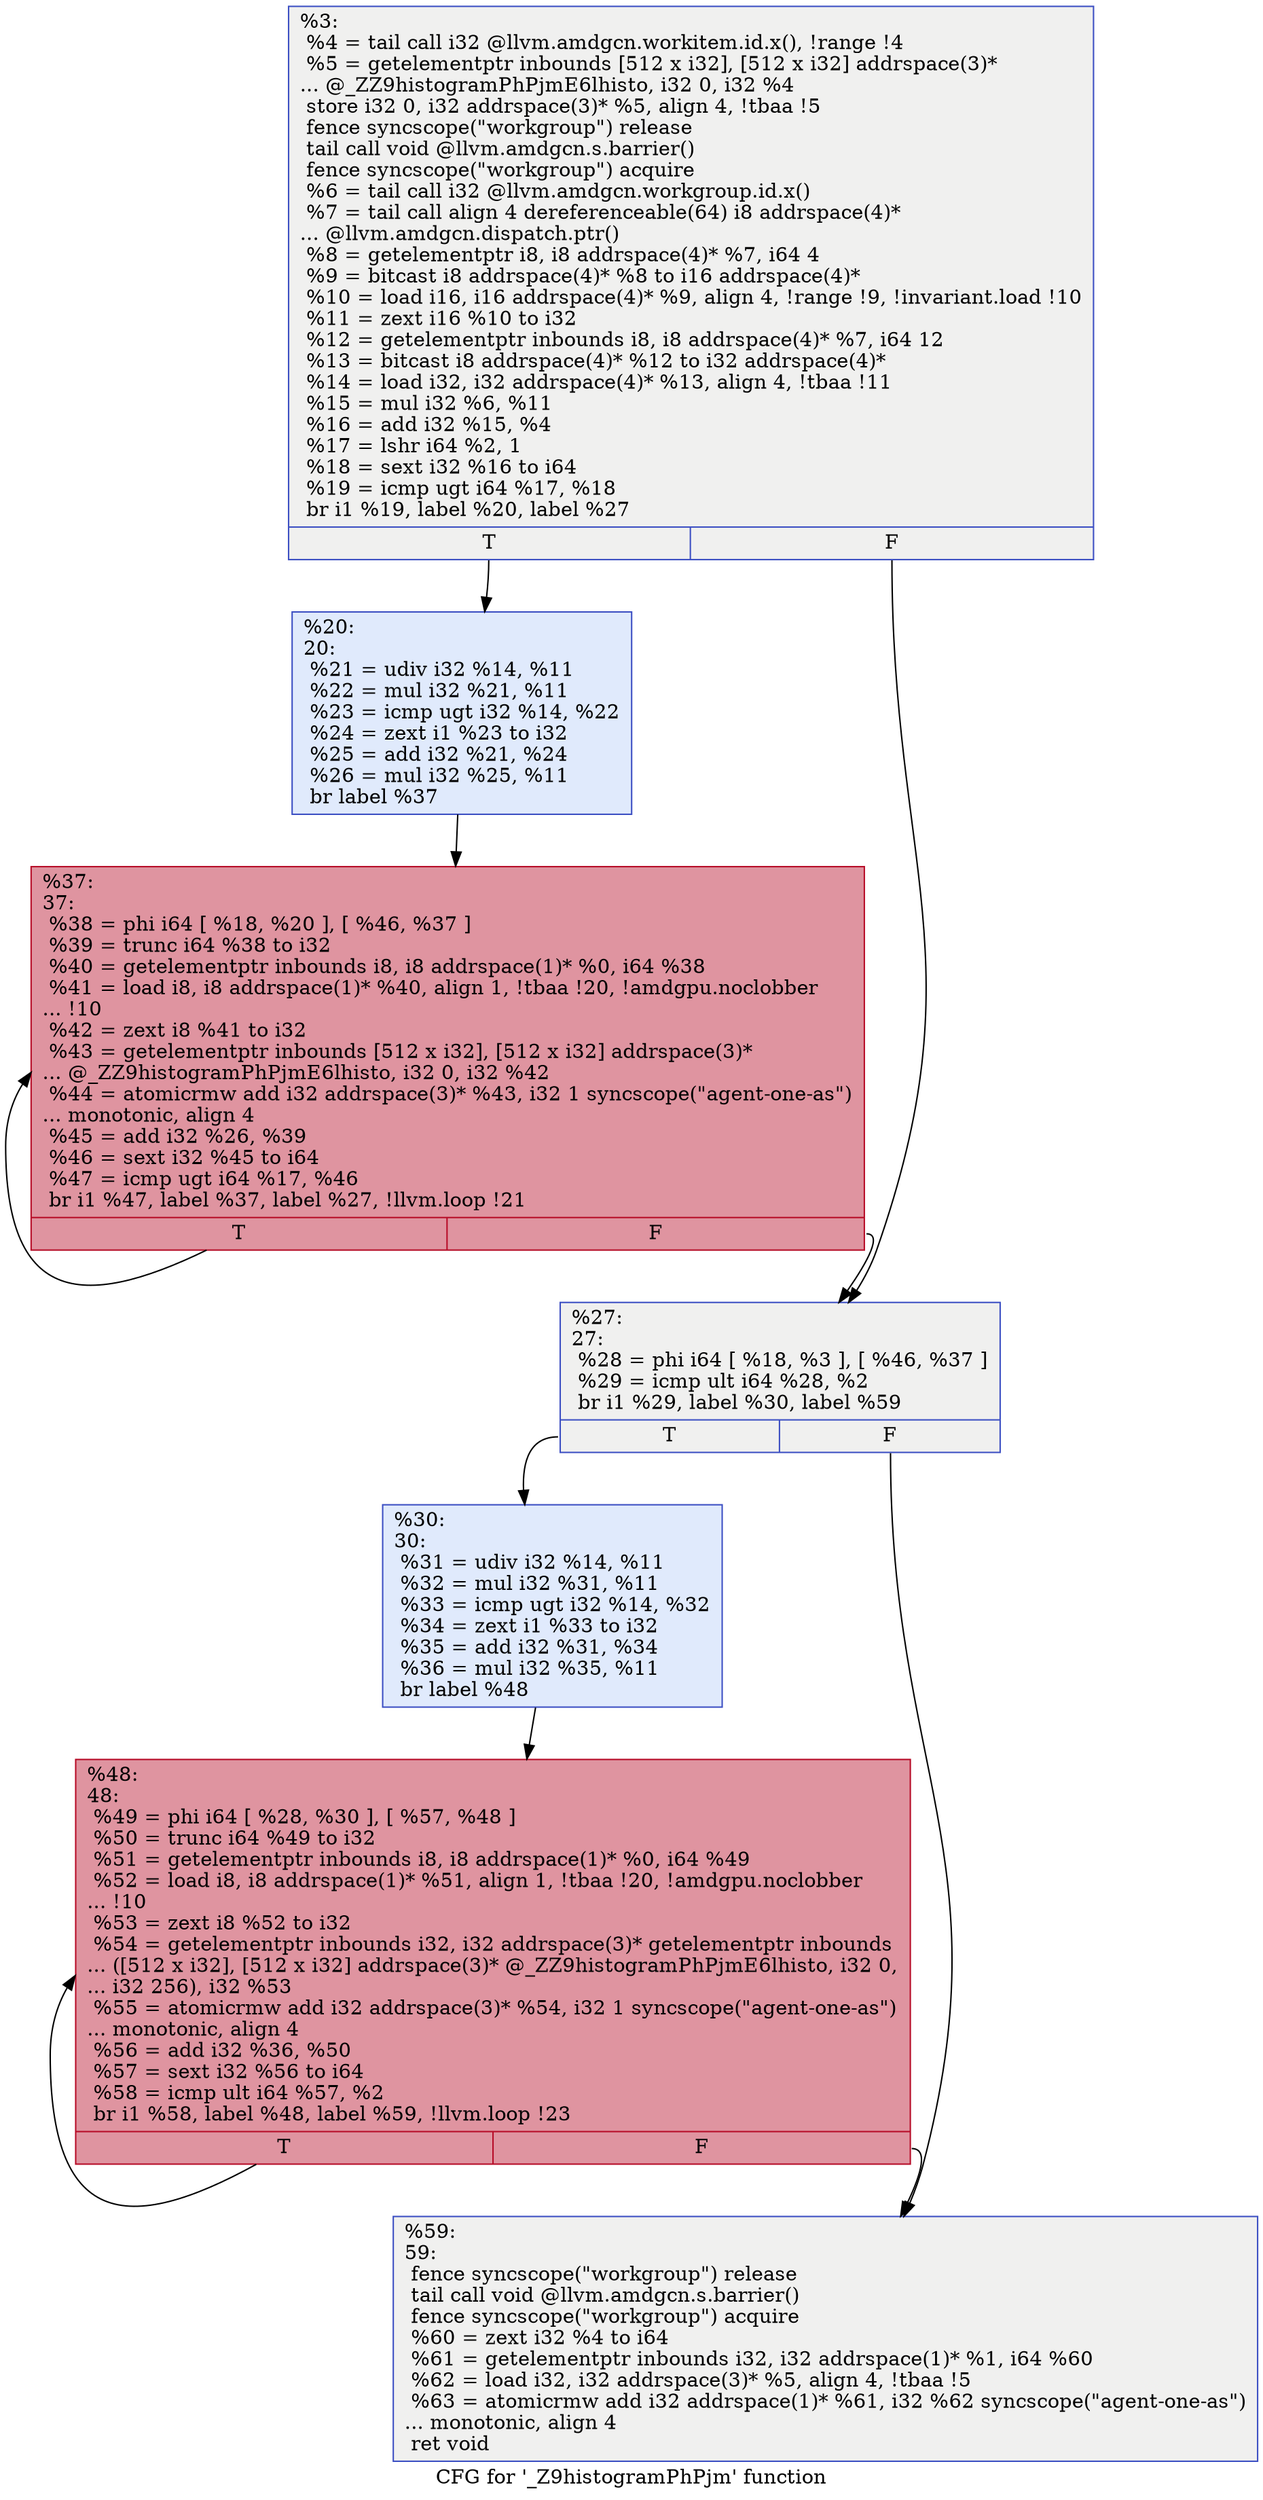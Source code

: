 digraph "CFG for '_Z9histogramPhPjm' function" {
	label="CFG for '_Z9histogramPhPjm' function";

	Node0x61367f0 [shape=record,color="#3d50c3ff", style=filled, fillcolor="#dedcdb70",label="{%3:\l  %4 = tail call i32 @llvm.amdgcn.workitem.id.x(), !range !4\l  %5 = getelementptr inbounds [512 x i32], [512 x i32] addrspace(3)*\l... @_ZZ9histogramPhPjmE6lhisto, i32 0, i32 %4\l  store i32 0, i32 addrspace(3)* %5, align 4, !tbaa !5\l  fence syncscope(\"workgroup\") release\l  tail call void @llvm.amdgcn.s.barrier()\l  fence syncscope(\"workgroup\") acquire\l  %6 = tail call i32 @llvm.amdgcn.workgroup.id.x()\l  %7 = tail call align 4 dereferenceable(64) i8 addrspace(4)*\l... @llvm.amdgcn.dispatch.ptr()\l  %8 = getelementptr i8, i8 addrspace(4)* %7, i64 4\l  %9 = bitcast i8 addrspace(4)* %8 to i16 addrspace(4)*\l  %10 = load i16, i16 addrspace(4)* %9, align 4, !range !9, !invariant.load !10\l  %11 = zext i16 %10 to i32\l  %12 = getelementptr inbounds i8, i8 addrspace(4)* %7, i64 12\l  %13 = bitcast i8 addrspace(4)* %12 to i32 addrspace(4)*\l  %14 = load i32, i32 addrspace(4)* %13, align 4, !tbaa !11\l  %15 = mul i32 %6, %11\l  %16 = add i32 %15, %4\l  %17 = lshr i64 %2, 1\l  %18 = sext i32 %16 to i64\l  %19 = icmp ugt i64 %17, %18\l  br i1 %19, label %20, label %27\l|{<s0>T|<s1>F}}"];
	Node0x61367f0:s0 -> Node0x6137580;
	Node0x61367f0:s1 -> Node0x6139190;
	Node0x6137580 [shape=record,color="#3d50c3ff", style=filled, fillcolor="#b9d0f970",label="{%20:\l20:                                               \l  %21 = udiv i32 %14, %11\l  %22 = mul i32 %21, %11\l  %23 = icmp ugt i32 %14, %22\l  %24 = zext i1 %23 to i32\l  %25 = add i32 %21, %24\l  %26 = mul i32 %25, %11\l  br label %37\l}"];
	Node0x6137580 -> Node0x6139610;
	Node0x6139190 [shape=record,color="#3d50c3ff", style=filled, fillcolor="#dedcdb70",label="{%27:\l27:                                               \l  %28 = phi i64 [ %18, %3 ], [ %46, %37 ]\l  %29 = icmp ult i64 %28, %2\l  br i1 %29, label %30, label %59\l|{<s0>T|<s1>F}}"];
	Node0x6139190:s0 -> Node0x6139840;
	Node0x6139190:s1 -> Node0x61398d0;
	Node0x6139840 [shape=record,color="#3d50c3ff", style=filled, fillcolor="#b9d0f970",label="{%30:\l30:                                               \l  %31 = udiv i32 %14, %11\l  %32 = mul i32 %31, %11\l  %33 = icmp ugt i32 %14, %32\l  %34 = zext i1 %33 to i32\l  %35 = add i32 %31, %34\l  %36 = mul i32 %35, %11\l  br label %48\l}"];
	Node0x6139840 -> Node0x6139e60;
	Node0x6139610 [shape=record,color="#b70d28ff", style=filled, fillcolor="#b70d2870",label="{%37:\l37:                                               \l  %38 = phi i64 [ %18, %20 ], [ %46, %37 ]\l  %39 = trunc i64 %38 to i32\l  %40 = getelementptr inbounds i8, i8 addrspace(1)* %0, i64 %38\l  %41 = load i8, i8 addrspace(1)* %40, align 1, !tbaa !20, !amdgpu.noclobber\l... !10\l  %42 = zext i8 %41 to i32\l  %43 = getelementptr inbounds [512 x i32], [512 x i32] addrspace(3)*\l... @_ZZ9histogramPhPjmE6lhisto, i32 0, i32 %42\l  %44 = atomicrmw add i32 addrspace(3)* %43, i32 1 syncscope(\"agent-one-as\")\l... monotonic, align 4\l  %45 = add i32 %26, %39\l  %46 = sext i32 %45 to i64\l  %47 = icmp ugt i64 %17, %46\l  br i1 %47, label %37, label %27, !llvm.loop !21\l|{<s0>T|<s1>F}}"];
	Node0x6139610:s0 -> Node0x6139610;
	Node0x6139610:s1 -> Node0x6139190;
	Node0x6139e60 [shape=record,color="#b70d28ff", style=filled, fillcolor="#b70d2870",label="{%48:\l48:                                               \l  %49 = phi i64 [ %28, %30 ], [ %57, %48 ]\l  %50 = trunc i64 %49 to i32\l  %51 = getelementptr inbounds i8, i8 addrspace(1)* %0, i64 %49\l  %52 = load i8, i8 addrspace(1)* %51, align 1, !tbaa !20, !amdgpu.noclobber\l... !10\l  %53 = zext i8 %52 to i32\l  %54 = getelementptr inbounds i32, i32 addrspace(3)* getelementptr inbounds\l... ([512 x i32], [512 x i32] addrspace(3)* @_ZZ9histogramPhPjmE6lhisto, i32 0,\l... i32 256), i32 %53\l  %55 = atomicrmw add i32 addrspace(3)* %54, i32 1 syncscope(\"agent-one-as\")\l... monotonic, align 4\l  %56 = add i32 %36, %50\l  %57 = sext i32 %56 to i64\l  %58 = icmp ult i64 %57, %2\l  br i1 %58, label %48, label %59, !llvm.loop !23\l|{<s0>T|<s1>F}}"];
	Node0x6139e60:s0 -> Node0x6139e60;
	Node0x6139e60:s1 -> Node0x61398d0;
	Node0x61398d0 [shape=record,color="#3d50c3ff", style=filled, fillcolor="#dedcdb70",label="{%59:\l59:                                               \l  fence syncscope(\"workgroup\") release\l  tail call void @llvm.amdgcn.s.barrier()\l  fence syncscope(\"workgroup\") acquire\l  %60 = zext i32 %4 to i64\l  %61 = getelementptr inbounds i32, i32 addrspace(1)* %1, i64 %60\l  %62 = load i32, i32 addrspace(3)* %5, align 4, !tbaa !5\l  %63 = atomicrmw add i32 addrspace(1)* %61, i32 %62 syncscope(\"agent-one-as\")\l... monotonic, align 4\l  ret void\l}"];
}

